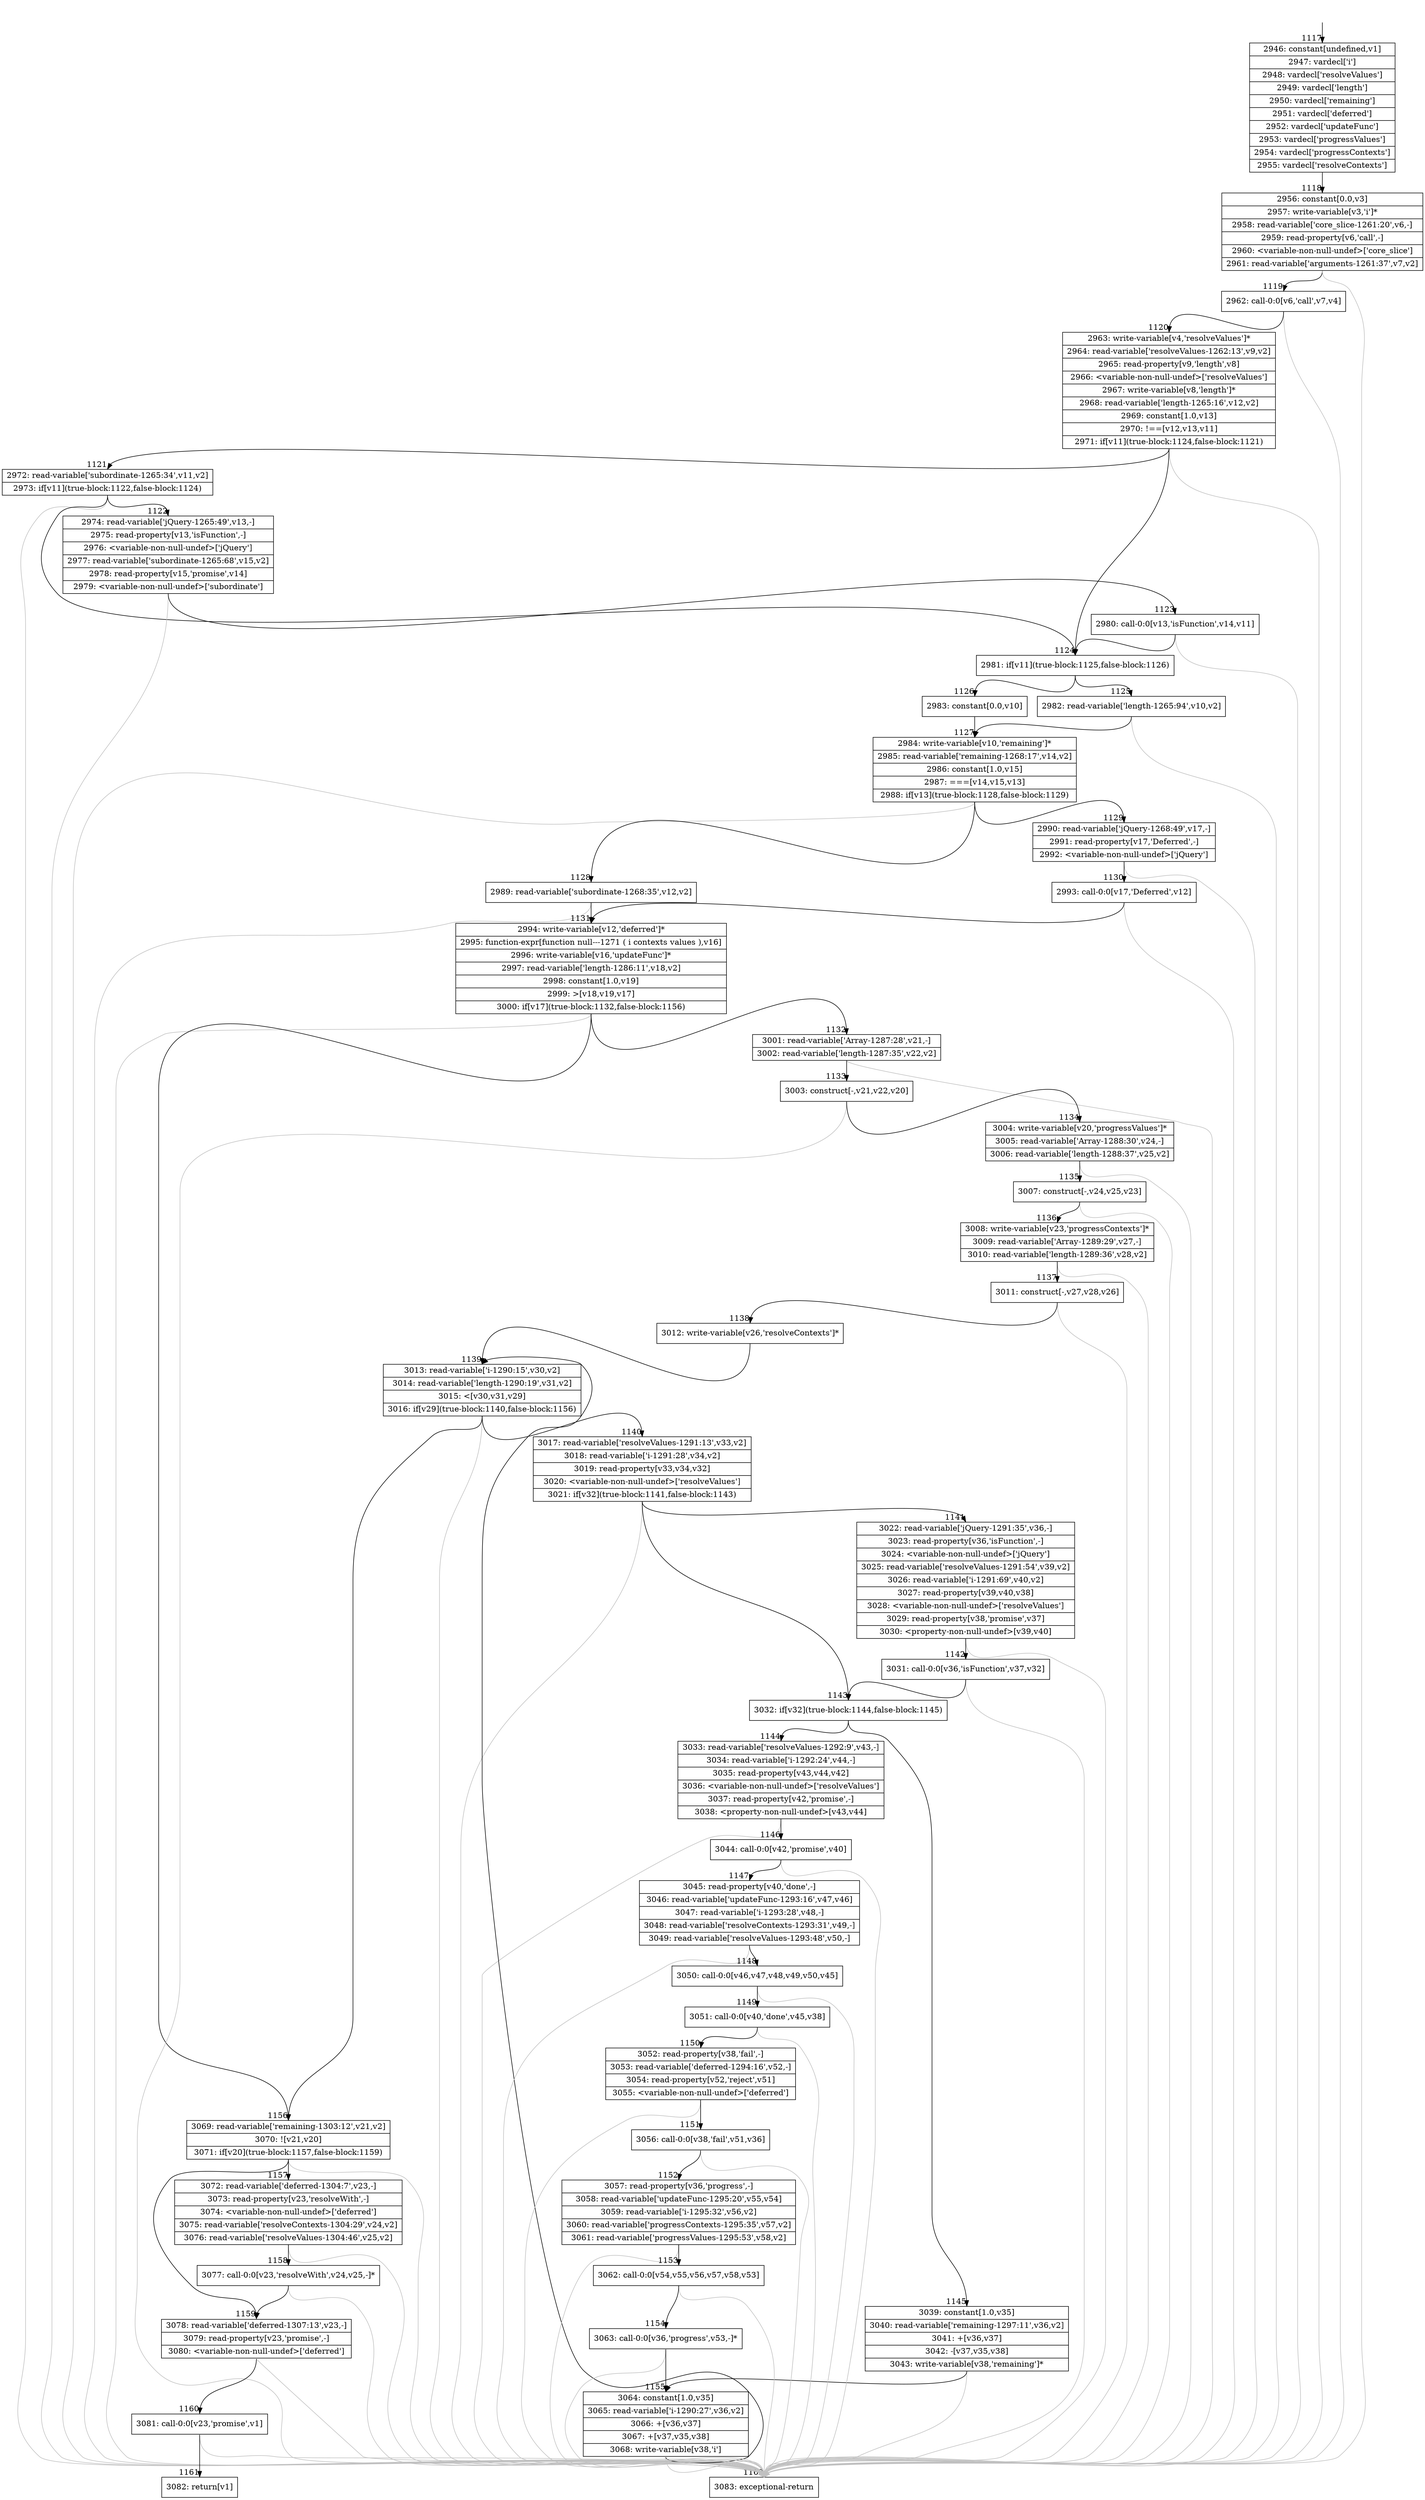 digraph {
rankdir="TD"
BB_entry86[shape=none,label=""];
BB_entry86 -> BB1117 [tailport=s, headport=n, headlabel="    1117"]
BB1117 [shape=record label="{2946: constant[undefined,v1]|2947: vardecl['i']|2948: vardecl['resolveValues']|2949: vardecl['length']|2950: vardecl['remaining']|2951: vardecl['deferred']|2952: vardecl['updateFunc']|2953: vardecl['progressValues']|2954: vardecl['progressContexts']|2955: vardecl['resolveContexts']}" ] 
BB1117 -> BB1118 [tailport=s, headport=n, headlabel="      1118"]
BB1118 [shape=record label="{2956: constant[0.0,v3]|2957: write-variable[v3,'i']*|2958: read-variable['core_slice-1261:20',v6,-]|2959: read-property[v6,'call',-]|2960: \<variable-non-null-undef\>['core_slice']|2961: read-variable['arguments-1261:37',v7,v2]}" ] 
BB1118 -> BB1119 [tailport=s, headport=n, headlabel="      1119"]
BB1118 -> BB1162 [tailport=s, headport=n, color=gray, headlabel="      1162"]
BB1119 [shape=record label="{2962: call-0:0[v6,'call',v7,v4]}" ] 
BB1119 -> BB1120 [tailport=s, headport=n, headlabel="      1120"]
BB1119 -> BB1162 [tailport=s, headport=n, color=gray]
BB1120 [shape=record label="{2963: write-variable[v4,'resolveValues']*|2964: read-variable['resolveValues-1262:13',v9,v2]|2965: read-property[v9,'length',v8]|2966: \<variable-non-null-undef\>['resolveValues']|2967: write-variable[v8,'length']*|2968: read-variable['length-1265:16',v12,v2]|2969: constant[1.0,v13]|2970: !==[v12,v13,v11]|2971: if[v11](true-block:1124,false-block:1121)}" ] 
BB1120 -> BB1124 [tailport=s, headport=n, headlabel="      1124"]
BB1120 -> BB1121 [tailport=s, headport=n, headlabel="      1121"]
BB1120 -> BB1162 [tailport=s, headport=n, color=gray]
BB1121 [shape=record label="{2972: read-variable['subordinate-1265:34',v11,v2]|2973: if[v11](true-block:1122,false-block:1124)}" ] 
BB1121 -> BB1124 [tailport=s, headport=n]
BB1121 -> BB1122 [tailport=s, headport=n, headlabel="      1122"]
BB1121 -> BB1162 [tailport=s, headport=n, color=gray]
BB1122 [shape=record label="{2974: read-variable['jQuery-1265:49',v13,-]|2975: read-property[v13,'isFunction',-]|2976: \<variable-non-null-undef\>['jQuery']|2977: read-variable['subordinate-1265:68',v15,v2]|2978: read-property[v15,'promise',v14]|2979: \<variable-non-null-undef\>['subordinate']}" ] 
BB1122 -> BB1123 [tailport=s, headport=n, headlabel="      1123"]
BB1122 -> BB1162 [tailport=s, headport=n, color=gray]
BB1123 [shape=record label="{2980: call-0:0[v13,'isFunction',v14,v11]}" ] 
BB1123 -> BB1124 [tailport=s, headport=n]
BB1123 -> BB1162 [tailport=s, headport=n, color=gray]
BB1124 [shape=record label="{2981: if[v11](true-block:1125,false-block:1126)}" ] 
BB1124 -> BB1125 [tailport=s, headport=n, headlabel="      1125"]
BB1124 -> BB1126 [tailport=s, headport=n, headlabel="      1126"]
BB1125 [shape=record label="{2982: read-variable['length-1265:94',v10,v2]}" ] 
BB1125 -> BB1127 [tailport=s, headport=n, headlabel="      1127"]
BB1125 -> BB1162 [tailport=s, headport=n, color=gray]
BB1126 [shape=record label="{2983: constant[0.0,v10]}" ] 
BB1126 -> BB1127 [tailport=s, headport=n]
BB1127 [shape=record label="{2984: write-variable[v10,'remaining']*|2985: read-variable['remaining-1268:17',v14,v2]|2986: constant[1.0,v15]|2987: ===[v14,v15,v13]|2988: if[v13](true-block:1128,false-block:1129)}" ] 
BB1127 -> BB1128 [tailport=s, headport=n, headlabel="      1128"]
BB1127 -> BB1129 [tailport=s, headport=n, headlabel="      1129"]
BB1127 -> BB1162 [tailport=s, headport=n, color=gray]
BB1128 [shape=record label="{2989: read-variable['subordinate-1268:35',v12,v2]}" ] 
BB1128 -> BB1131 [tailport=s, headport=n, headlabel="      1131"]
BB1128 -> BB1162 [tailport=s, headport=n, color=gray]
BB1129 [shape=record label="{2990: read-variable['jQuery-1268:49',v17,-]|2991: read-property[v17,'Deferred',-]|2992: \<variable-non-null-undef\>['jQuery']}" ] 
BB1129 -> BB1130 [tailport=s, headport=n, headlabel="      1130"]
BB1129 -> BB1162 [tailport=s, headport=n, color=gray]
BB1130 [shape=record label="{2993: call-0:0[v17,'Deferred',v12]}" ] 
BB1130 -> BB1131 [tailport=s, headport=n]
BB1130 -> BB1162 [tailport=s, headport=n, color=gray]
BB1131 [shape=record label="{2994: write-variable[v12,'deferred']*|2995: function-expr[function null---1271 ( i contexts values ),v16]|2996: write-variable[v16,'updateFunc']*|2997: read-variable['length-1286:11',v18,v2]|2998: constant[1.0,v19]|2999: \>[v18,v19,v17]|3000: if[v17](true-block:1132,false-block:1156)}" ] 
BB1131 -> BB1132 [tailport=s, headport=n, headlabel="      1132"]
BB1131 -> BB1156 [tailport=s, headport=n, headlabel="      1156"]
BB1131 -> BB1162 [tailport=s, headport=n, color=gray]
BB1132 [shape=record label="{3001: read-variable['Array-1287:28',v21,-]|3002: read-variable['length-1287:35',v22,v2]}" ] 
BB1132 -> BB1133 [tailport=s, headport=n, headlabel="      1133"]
BB1132 -> BB1162 [tailport=s, headport=n, color=gray]
BB1133 [shape=record label="{3003: construct[-,v21,v22,v20]}" ] 
BB1133 -> BB1134 [tailport=s, headport=n, headlabel="      1134"]
BB1133 -> BB1162 [tailport=s, headport=n, color=gray]
BB1134 [shape=record label="{3004: write-variable[v20,'progressValues']*|3005: read-variable['Array-1288:30',v24,-]|3006: read-variable['length-1288:37',v25,v2]}" ] 
BB1134 -> BB1135 [tailport=s, headport=n, headlabel="      1135"]
BB1134 -> BB1162 [tailport=s, headport=n, color=gray]
BB1135 [shape=record label="{3007: construct[-,v24,v25,v23]}" ] 
BB1135 -> BB1136 [tailport=s, headport=n, headlabel="      1136"]
BB1135 -> BB1162 [tailport=s, headport=n, color=gray]
BB1136 [shape=record label="{3008: write-variable[v23,'progressContexts']*|3009: read-variable['Array-1289:29',v27,-]|3010: read-variable['length-1289:36',v28,v2]}" ] 
BB1136 -> BB1137 [tailport=s, headport=n, headlabel="      1137"]
BB1136 -> BB1162 [tailport=s, headport=n, color=gray]
BB1137 [shape=record label="{3011: construct[-,v27,v28,v26]}" ] 
BB1137 -> BB1138 [tailport=s, headport=n, headlabel="      1138"]
BB1137 -> BB1162 [tailport=s, headport=n, color=gray]
BB1138 [shape=record label="{3012: write-variable[v26,'resolveContexts']*}" ] 
BB1138 -> BB1139 [tailport=s, headport=n, headlabel="      1139"]
BB1139 [shape=record label="{3013: read-variable['i-1290:15',v30,v2]|3014: read-variable['length-1290:19',v31,v2]|3015: \<[v30,v31,v29]|3016: if[v29](true-block:1140,false-block:1156)}" ] 
BB1139 -> BB1140 [tailport=s, headport=n, headlabel="      1140"]
BB1139 -> BB1156 [tailport=s, headport=n]
BB1139 -> BB1162 [tailport=s, headport=n, color=gray]
BB1140 [shape=record label="{3017: read-variable['resolveValues-1291:13',v33,v2]|3018: read-variable['i-1291:28',v34,v2]|3019: read-property[v33,v34,v32]|3020: \<variable-non-null-undef\>['resolveValues']|3021: if[v32](true-block:1141,false-block:1143)}" ] 
BB1140 -> BB1143 [tailport=s, headport=n, headlabel="      1143"]
BB1140 -> BB1141 [tailport=s, headport=n, headlabel="      1141"]
BB1140 -> BB1162 [tailport=s, headport=n, color=gray]
BB1141 [shape=record label="{3022: read-variable['jQuery-1291:35',v36,-]|3023: read-property[v36,'isFunction',-]|3024: \<variable-non-null-undef\>['jQuery']|3025: read-variable['resolveValues-1291:54',v39,v2]|3026: read-variable['i-1291:69',v40,v2]|3027: read-property[v39,v40,v38]|3028: \<variable-non-null-undef\>['resolveValues']|3029: read-property[v38,'promise',v37]|3030: \<property-non-null-undef\>[v39,v40]}" ] 
BB1141 -> BB1142 [tailport=s, headport=n, headlabel="      1142"]
BB1141 -> BB1162 [tailport=s, headport=n, color=gray]
BB1142 [shape=record label="{3031: call-0:0[v36,'isFunction',v37,v32]}" ] 
BB1142 -> BB1143 [tailport=s, headport=n]
BB1142 -> BB1162 [tailport=s, headport=n, color=gray]
BB1143 [shape=record label="{3032: if[v32](true-block:1144,false-block:1145)}" ] 
BB1143 -> BB1144 [tailport=s, headport=n, headlabel="      1144"]
BB1143 -> BB1145 [tailport=s, headport=n, headlabel="      1145"]
BB1144 [shape=record label="{3033: read-variable['resolveValues-1292:9',v43,-]|3034: read-variable['i-1292:24',v44,-]|3035: read-property[v43,v44,v42]|3036: \<variable-non-null-undef\>['resolveValues']|3037: read-property[v42,'promise',-]|3038: \<property-non-null-undef\>[v43,v44]}" ] 
BB1144 -> BB1146 [tailport=s, headport=n, headlabel="      1146"]
BB1144 -> BB1162 [tailport=s, headport=n, color=gray]
BB1145 [shape=record label="{3039: constant[1.0,v35]|3040: read-variable['remaining-1297:11',v36,v2]|3041: +[v36,v37]|3042: -[v37,v35,v38]|3043: write-variable[v38,'remaining']*}" ] 
BB1145 -> BB1155 [tailport=s, headport=n, headlabel="      1155"]
BB1145 -> BB1162 [tailport=s, headport=n, color=gray]
BB1146 [shape=record label="{3044: call-0:0[v42,'promise',v40]}" ] 
BB1146 -> BB1147 [tailport=s, headport=n, headlabel="      1147"]
BB1146 -> BB1162 [tailport=s, headport=n, color=gray]
BB1147 [shape=record label="{3045: read-property[v40,'done',-]|3046: read-variable['updateFunc-1293:16',v47,v46]|3047: read-variable['i-1293:28',v48,-]|3048: read-variable['resolveContexts-1293:31',v49,-]|3049: read-variable['resolveValues-1293:48',v50,-]}" ] 
BB1147 -> BB1148 [tailport=s, headport=n, headlabel="      1148"]
BB1147 -> BB1162 [tailport=s, headport=n, color=gray]
BB1148 [shape=record label="{3050: call-0:0[v46,v47,v48,v49,v50,v45]}" ] 
BB1148 -> BB1149 [tailport=s, headport=n, headlabel="      1149"]
BB1148 -> BB1162 [tailport=s, headport=n, color=gray]
BB1149 [shape=record label="{3051: call-0:0[v40,'done',v45,v38]}" ] 
BB1149 -> BB1150 [tailport=s, headport=n, headlabel="      1150"]
BB1149 -> BB1162 [tailport=s, headport=n, color=gray]
BB1150 [shape=record label="{3052: read-property[v38,'fail',-]|3053: read-variable['deferred-1294:16',v52,-]|3054: read-property[v52,'reject',v51]|3055: \<variable-non-null-undef\>['deferred']}" ] 
BB1150 -> BB1151 [tailport=s, headport=n, headlabel="      1151"]
BB1150 -> BB1162 [tailport=s, headport=n, color=gray]
BB1151 [shape=record label="{3056: call-0:0[v38,'fail',v51,v36]}" ] 
BB1151 -> BB1152 [tailport=s, headport=n, headlabel="      1152"]
BB1151 -> BB1162 [tailport=s, headport=n, color=gray]
BB1152 [shape=record label="{3057: read-property[v36,'progress',-]|3058: read-variable['updateFunc-1295:20',v55,v54]|3059: read-variable['i-1295:32',v56,v2]|3060: read-variable['progressContexts-1295:35',v57,v2]|3061: read-variable['progressValues-1295:53',v58,v2]}" ] 
BB1152 -> BB1153 [tailport=s, headport=n, headlabel="      1153"]
BB1152 -> BB1162 [tailport=s, headport=n, color=gray]
BB1153 [shape=record label="{3062: call-0:0[v54,v55,v56,v57,v58,v53]}" ] 
BB1153 -> BB1154 [tailport=s, headport=n, headlabel="      1154"]
BB1153 -> BB1162 [tailport=s, headport=n, color=gray]
BB1154 [shape=record label="{3063: call-0:0[v36,'progress',v53,-]*}" ] 
BB1154 -> BB1155 [tailport=s, headport=n]
BB1154 -> BB1162 [tailport=s, headport=n, color=gray]
BB1155 [shape=record label="{3064: constant[1.0,v35]|3065: read-variable['i-1290:27',v36,v2]|3066: +[v36,v37]|3067: +[v37,v35,v38]|3068: write-variable[v38,'i']}" ] 
BB1155 -> BB1139 [tailport=s, headport=n]
BB1155 -> BB1162 [tailport=s, headport=n, color=gray]
BB1156 [shape=record label="{3069: read-variable['remaining-1303:12',v21,v2]|3070: ![v21,v20]|3071: if[v20](true-block:1157,false-block:1159)}" ] 
BB1156 -> BB1157 [tailport=s, headport=n, headlabel="      1157"]
BB1156 -> BB1159 [tailport=s, headport=n, headlabel="      1159"]
BB1156 -> BB1162 [tailport=s, headport=n, color=gray]
BB1157 [shape=record label="{3072: read-variable['deferred-1304:7',v23,-]|3073: read-property[v23,'resolveWith',-]|3074: \<variable-non-null-undef\>['deferred']|3075: read-variable['resolveContexts-1304:29',v24,v2]|3076: read-variable['resolveValues-1304:46',v25,v2]}" ] 
BB1157 -> BB1158 [tailport=s, headport=n, headlabel="      1158"]
BB1157 -> BB1162 [tailport=s, headport=n, color=gray]
BB1158 [shape=record label="{3077: call-0:0[v23,'resolveWith',v24,v25,-]*}" ] 
BB1158 -> BB1159 [tailport=s, headport=n]
BB1158 -> BB1162 [tailport=s, headport=n, color=gray]
BB1159 [shape=record label="{3078: read-variable['deferred-1307:13',v23,-]|3079: read-property[v23,'promise',-]|3080: \<variable-non-null-undef\>['deferred']}" ] 
BB1159 -> BB1160 [tailport=s, headport=n, headlabel="      1160"]
BB1159 -> BB1162 [tailport=s, headport=n, color=gray]
BB1160 [shape=record label="{3081: call-0:0[v23,'promise',v1]}" ] 
BB1160 -> BB1161 [tailport=s, headport=n, headlabel="      1161"]
BB1160 -> BB1162 [tailport=s, headport=n, color=gray]
BB1161 [shape=record label="{3082: return[v1]}" ] 
BB1162 [shape=record label="{3083: exceptional-return}" ] 
}
